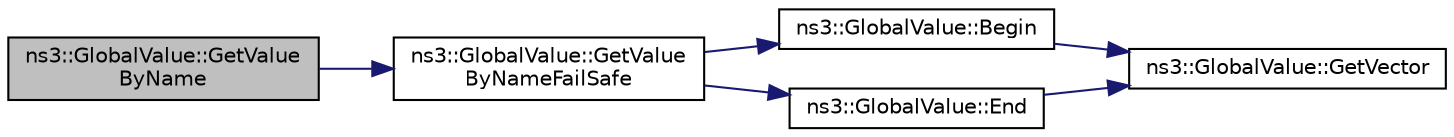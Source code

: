 digraph "ns3::GlobalValue::GetValueByName"
{
 // LATEX_PDF_SIZE
  edge [fontname="Helvetica",fontsize="10",labelfontname="Helvetica",labelfontsize="10"];
  node [fontname="Helvetica",fontsize="10",shape=record];
  rankdir="LR";
  Node1 [label="ns3::GlobalValue::GetValue\lByName",height=0.2,width=0.4,color="black", fillcolor="grey75", style="filled", fontcolor="black",tooltip="Finds the GlobalValue with the given name and returns its value."];
  Node1 -> Node2 [color="midnightblue",fontsize="10",style="solid",fontname="Helvetica"];
  Node2 [label="ns3::GlobalValue::GetValue\lByNameFailSafe",height=0.2,width=0.4,color="black", fillcolor="white", style="filled",URL="$classns3_1_1_global_value.html#a5ca71172f85db4c2f8c4357e637bb758",tooltip="Finds the GlobalValue with the given name and returns its value."];
  Node2 -> Node3 [color="midnightblue",fontsize="10",style="solid",fontname="Helvetica"];
  Node3 [label="ns3::GlobalValue::Begin",height=0.2,width=0.4,color="black", fillcolor="white", style="filled",URL="$classns3_1_1_global_value.html#acdeb71b28fe45d98523a2168e8807d83",tooltip="The Begin iterator."];
  Node3 -> Node4 [color="midnightblue",fontsize="10",style="solid",fontname="Helvetica"];
  Node4 [label="ns3::GlobalValue::GetVector",height=0.2,width=0.4,color="black", fillcolor="white", style="filled",URL="$classns3_1_1_global_value.html#a69fde3a69c812df719c42b4e2ebde77e",tooltip="Get the static vector of all GlobalValues."];
  Node2 -> Node5 [color="midnightblue",fontsize="10",style="solid",fontname="Helvetica"];
  Node5 [label="ns3::GlobalValue::End",height=0.2,width=0.4,color="black", fillcolor="white", style="filled",URL="$classns3_1_1_global_value.html#a2488c329999cf507cc7f7aeb173a4a75",tooltip="The End iterator."];
  Node5 -> Node4 [color="midnightblue",fontsize="10",style="solid",fontname="Helvetica"];
}
